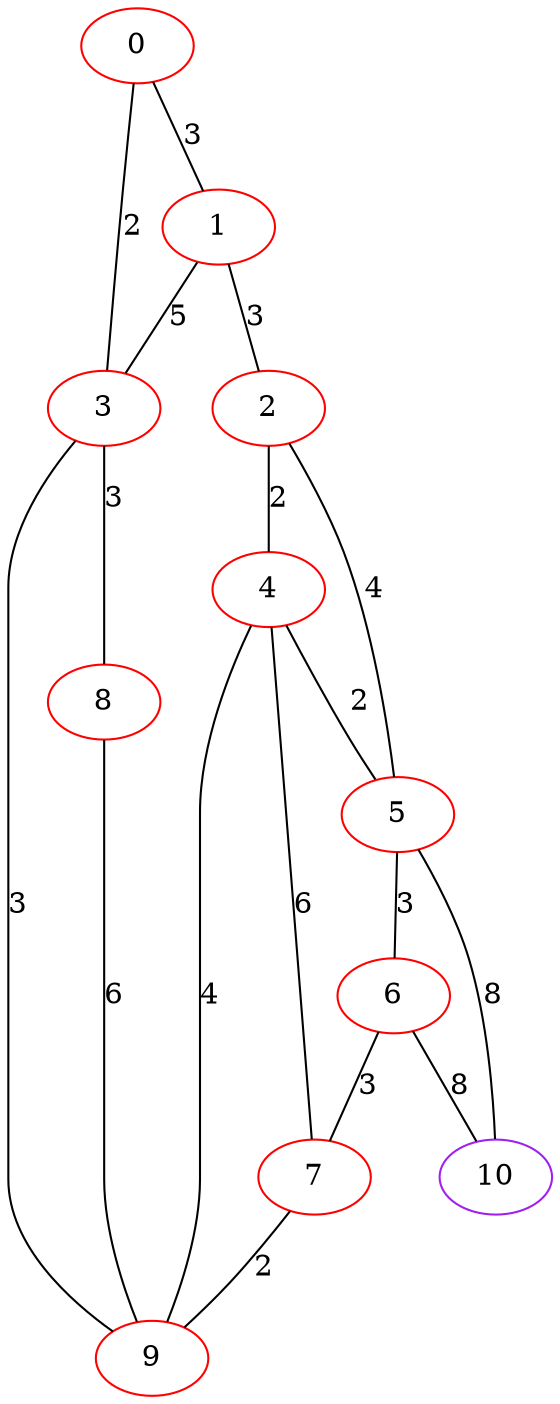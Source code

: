 graph "" {
0 [color=red, weight=1];
1 [color=red, weight=1];
2 [color=red, weight=1];
3 [color=red, weight=1];
4 [color=red, weight=1];
5 [color=red, weight=1];
6 [color=red, weight=1];
7 [color=red, weight=1];
8 [color=red, weight=1];
9 [color=red, weight=1];
10 [color=purple, weight=4];
0 -- 1  [key=0, label=3];
0 -- 3  [key=0, label=2];
1 -- 2  [key=0, label=3];
1 -- 3  [key=0, label=5];
2 -- 4  [key=0, label=2];
2 -- 5  [key=0, label=4];
3 -- 8  [key=0, label=3];
3 -- 9  [key=0, label=3];
4 -- 9  [key=0, label=4];
4 -- 5  [key=0, label=2];
4 -- 7  [key=0, label=6];
5 -- 10  [key=0, label=8];
5 -- 6  [key=0, label=3];
6 -- 10  [key=0, label=8];
6 -- 7  [key=0, label=3];
7 -- 9  [key=0, label=2];
8 -- 9  [key=0, label=6];
}
